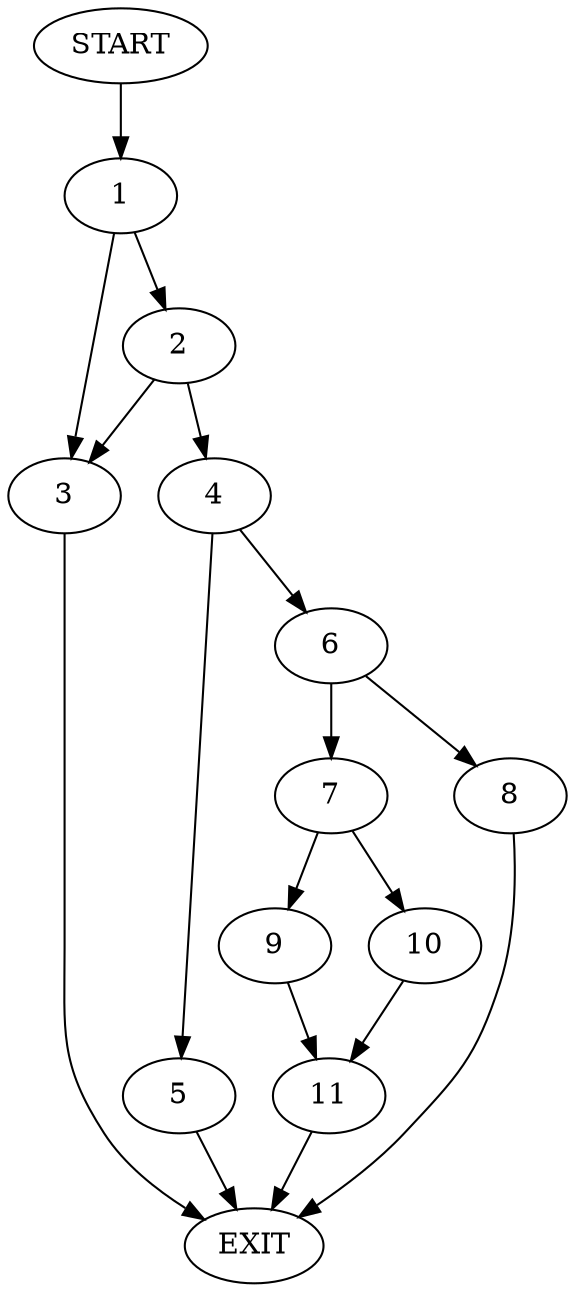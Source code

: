 digraph {
0 [label="START"]
12 [label="EXIT"]
0 -> 1
1 -> 2
1 -> 3
2 -> 4
2 -> 3
3 -> 12
4 -> 5
4 -> 6
6 -> 7
6 -> 8
5 -> 12
8 -> 12
7 -> 9
7 -> 10
10 -> 11
9 -> 11
11 -> 12
}
